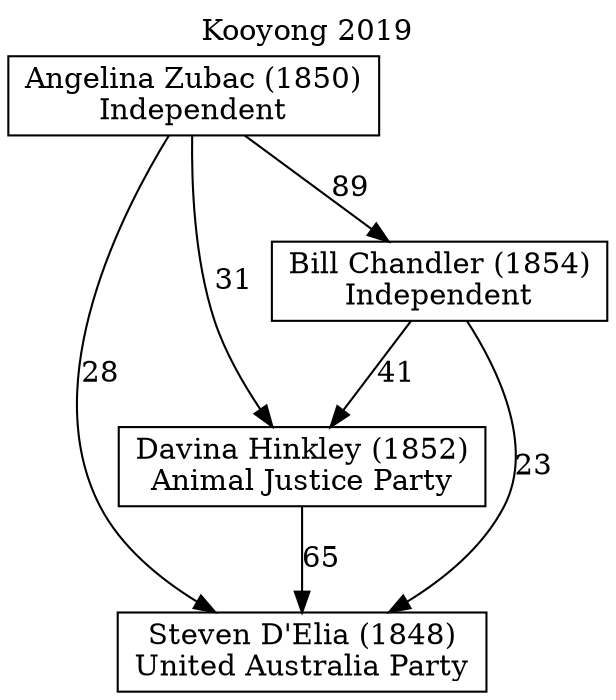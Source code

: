 // House preference flow
digraph "Steven D'Elia (1848)_Kooyong_2019" {
	graph [label="Kooyong 2019" labelloc=t mclimit=10]
	node [shape=box]
	"Steven D'Elia (1848)" [label="Steven D'Elia (1848)
United Australia Party"]
	"Davina Hinkley (1852)" [label="Davina Hinkley (1852)
Animal Justice Party"]
	"Bill Chandler (1854)" [label="Bill Chandler (1854)
Independent"]
	"Angelina Zubac (1850)" [label="Angelina Zubac (1850)
Independent"]
	"Davina Hinkley (1852)" -> "Steven D'Elia (1848)" [label=65]
	"Bill Chandler (1854)" -> "Davina Hinkley (1852)" [label=41]
	"Angelina Zubac (1850)" -> "Bill Chandler (1854)" [label=89]
	"Bill Chandler (1854)" -> "Steven D'Elia (1848)" [label=23]
	"Angelina Zubac (1850)" -> "Steven D'Elia (1848)" [label=28]
	"Angelina Zubac (1850)" -> "Davina Hinkley (1852)" [label=31]
}
